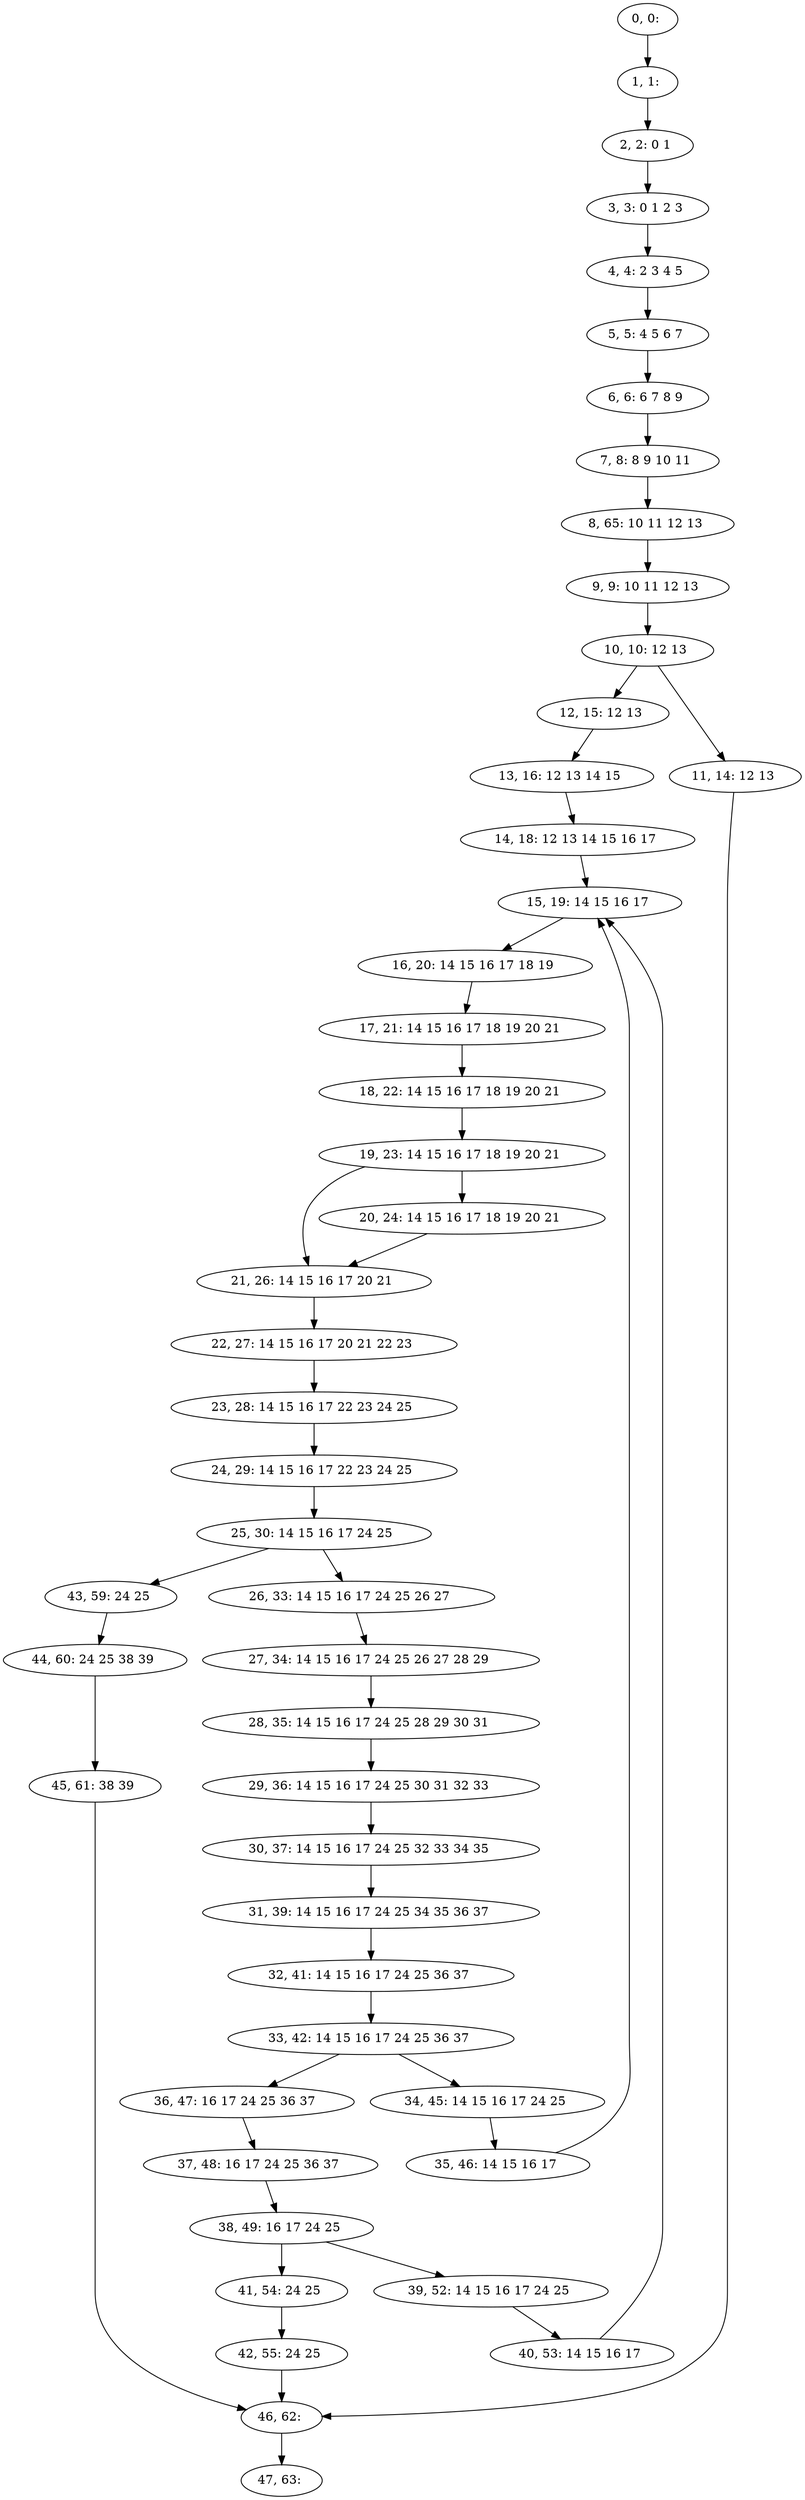 digraph G {
0[label="0, 0: "];
1[label="1, 1: "];
2[label="2, 2: 0 1 "];
3[label="3, 3: 0 1 2 3 "];
4[label="4, 4: 2 3 4 5 "];
5[label="5, 5: 4 5 6 7 "];
6[label="6, 6: 6 7 8 9 "];
7[label="7, 8: 8 9 10 11 "];
8[label="8, 65: 10 11 12 13 "];
9[label="9, 9: 10 11 12 13 "];
10[label="10, 10: 12 13 "];
11[label="11, 14: 12 13 "];
12[label="12, 15: 12 13 "];
13[label="13, 16: 12 13 14 15 "];
14[label="14, 18: 12 13 14 15 16 17 "];
15[label="15, 19: 14 15 16 17 "];
16[label="16, 20: 14 15 16 17 18 19 "];
17[label="17, 21: 14 15 16 17 18 19 20 21 "];
18[label="18, 22: 14 15 16 17 18 19 20 21 "];
19[label="19, 23: 14 15 16 17 18 19 20 21 "];
20[label="20, 24: 14 15 16 17 18 19 20 21 "];
21[label="21, 26: 14 15 16 17 20 21 "];
22[label="22, 27: 14 15 16 17 20 21 22 23 "];
23[label="23, 28: 14 15 16 17 22 23 24 25 "];
24[label="24, 29: 14 15 16 17 22 23 24 25 "];
25[label="25, 30: 14 15 16 17 24 25 "];
26[label="26, 33: 14 15 16 17 24 25 26 27 "];
27[label="27, 34: 14 15 16 17 24 25 26 27 28 29 "];
28[label="28, 35: 14 15 16 17 24 25 28 29 30 31 "];
29[label="29, 36: 14 15 16 17 24 25 30 31 32 33 "];
30[label="30, 37: 14 15 16 17 24 25 32 33 34 35 "];
31[label="31, 39: 14 15 16 17 24 25 34 35 36 37 "];
32[label="32, 41: 14 15 16 17 24 25 36 37 "];
33[label="33, 42: 14 15 16 17 24 25 36 37 "];
34[label="34, 45: 14 15 16 17 24 25 "];
35[label="35, 46: 14 15 16 17 "];
36[label="36, 47: 16 17 24 25 36 37 "];
37[label="37, 48: 16 17 24 25 36 37 "];
38[label="38, 49: 16 17 24 25 "];
39[label="39, 52: 14 15 16 17 24 25 "];
40[label="40, 53: 14 15 16 17 "];
41[label="41, 54: 24 25 "];
42[label="42, 55: 24 25 "];
43[label="43, 59: 24 25 "];
44[label="44, 60: 24 25 38 39 "];
45[label="45, 61: 38 39 "];
46[label="46, 62: "];
47[label="47, 63: "];
0->1 ;
1->2 ;
2->3 ;
3->4 ;
4->5 ;
5->6 ;
6->7 ;
7->8 ;
8->9 ;
9->10 ;
10->11 ;
10->12 ;
11->46 ;
12->13 ;
13->14 ;
14->15 ;
15->16 ;
16->17 ;
17->18 ;
18->19 ;
19->20 ;
19->21 ;
20->21 ;
21->22 ;
22->23 ;
23->24 ;
24->25 ;
25->26 ;
25->43 ;
26->27 ;
27->28 ;
28->29 ;
29->30 ;
30->31 ;
31->32 ;
32->33 ;
33->34 ;
33->36 ;
34->35 ;
35->15 ;
36->37 ;
37->38 ;
38->39 ;
38->41 ;
39->40 ;
40->15 ;
41->42 ;
42->46 ;
43->44 ;
44->45 ;
45->46 ;
46->47 ;
}
